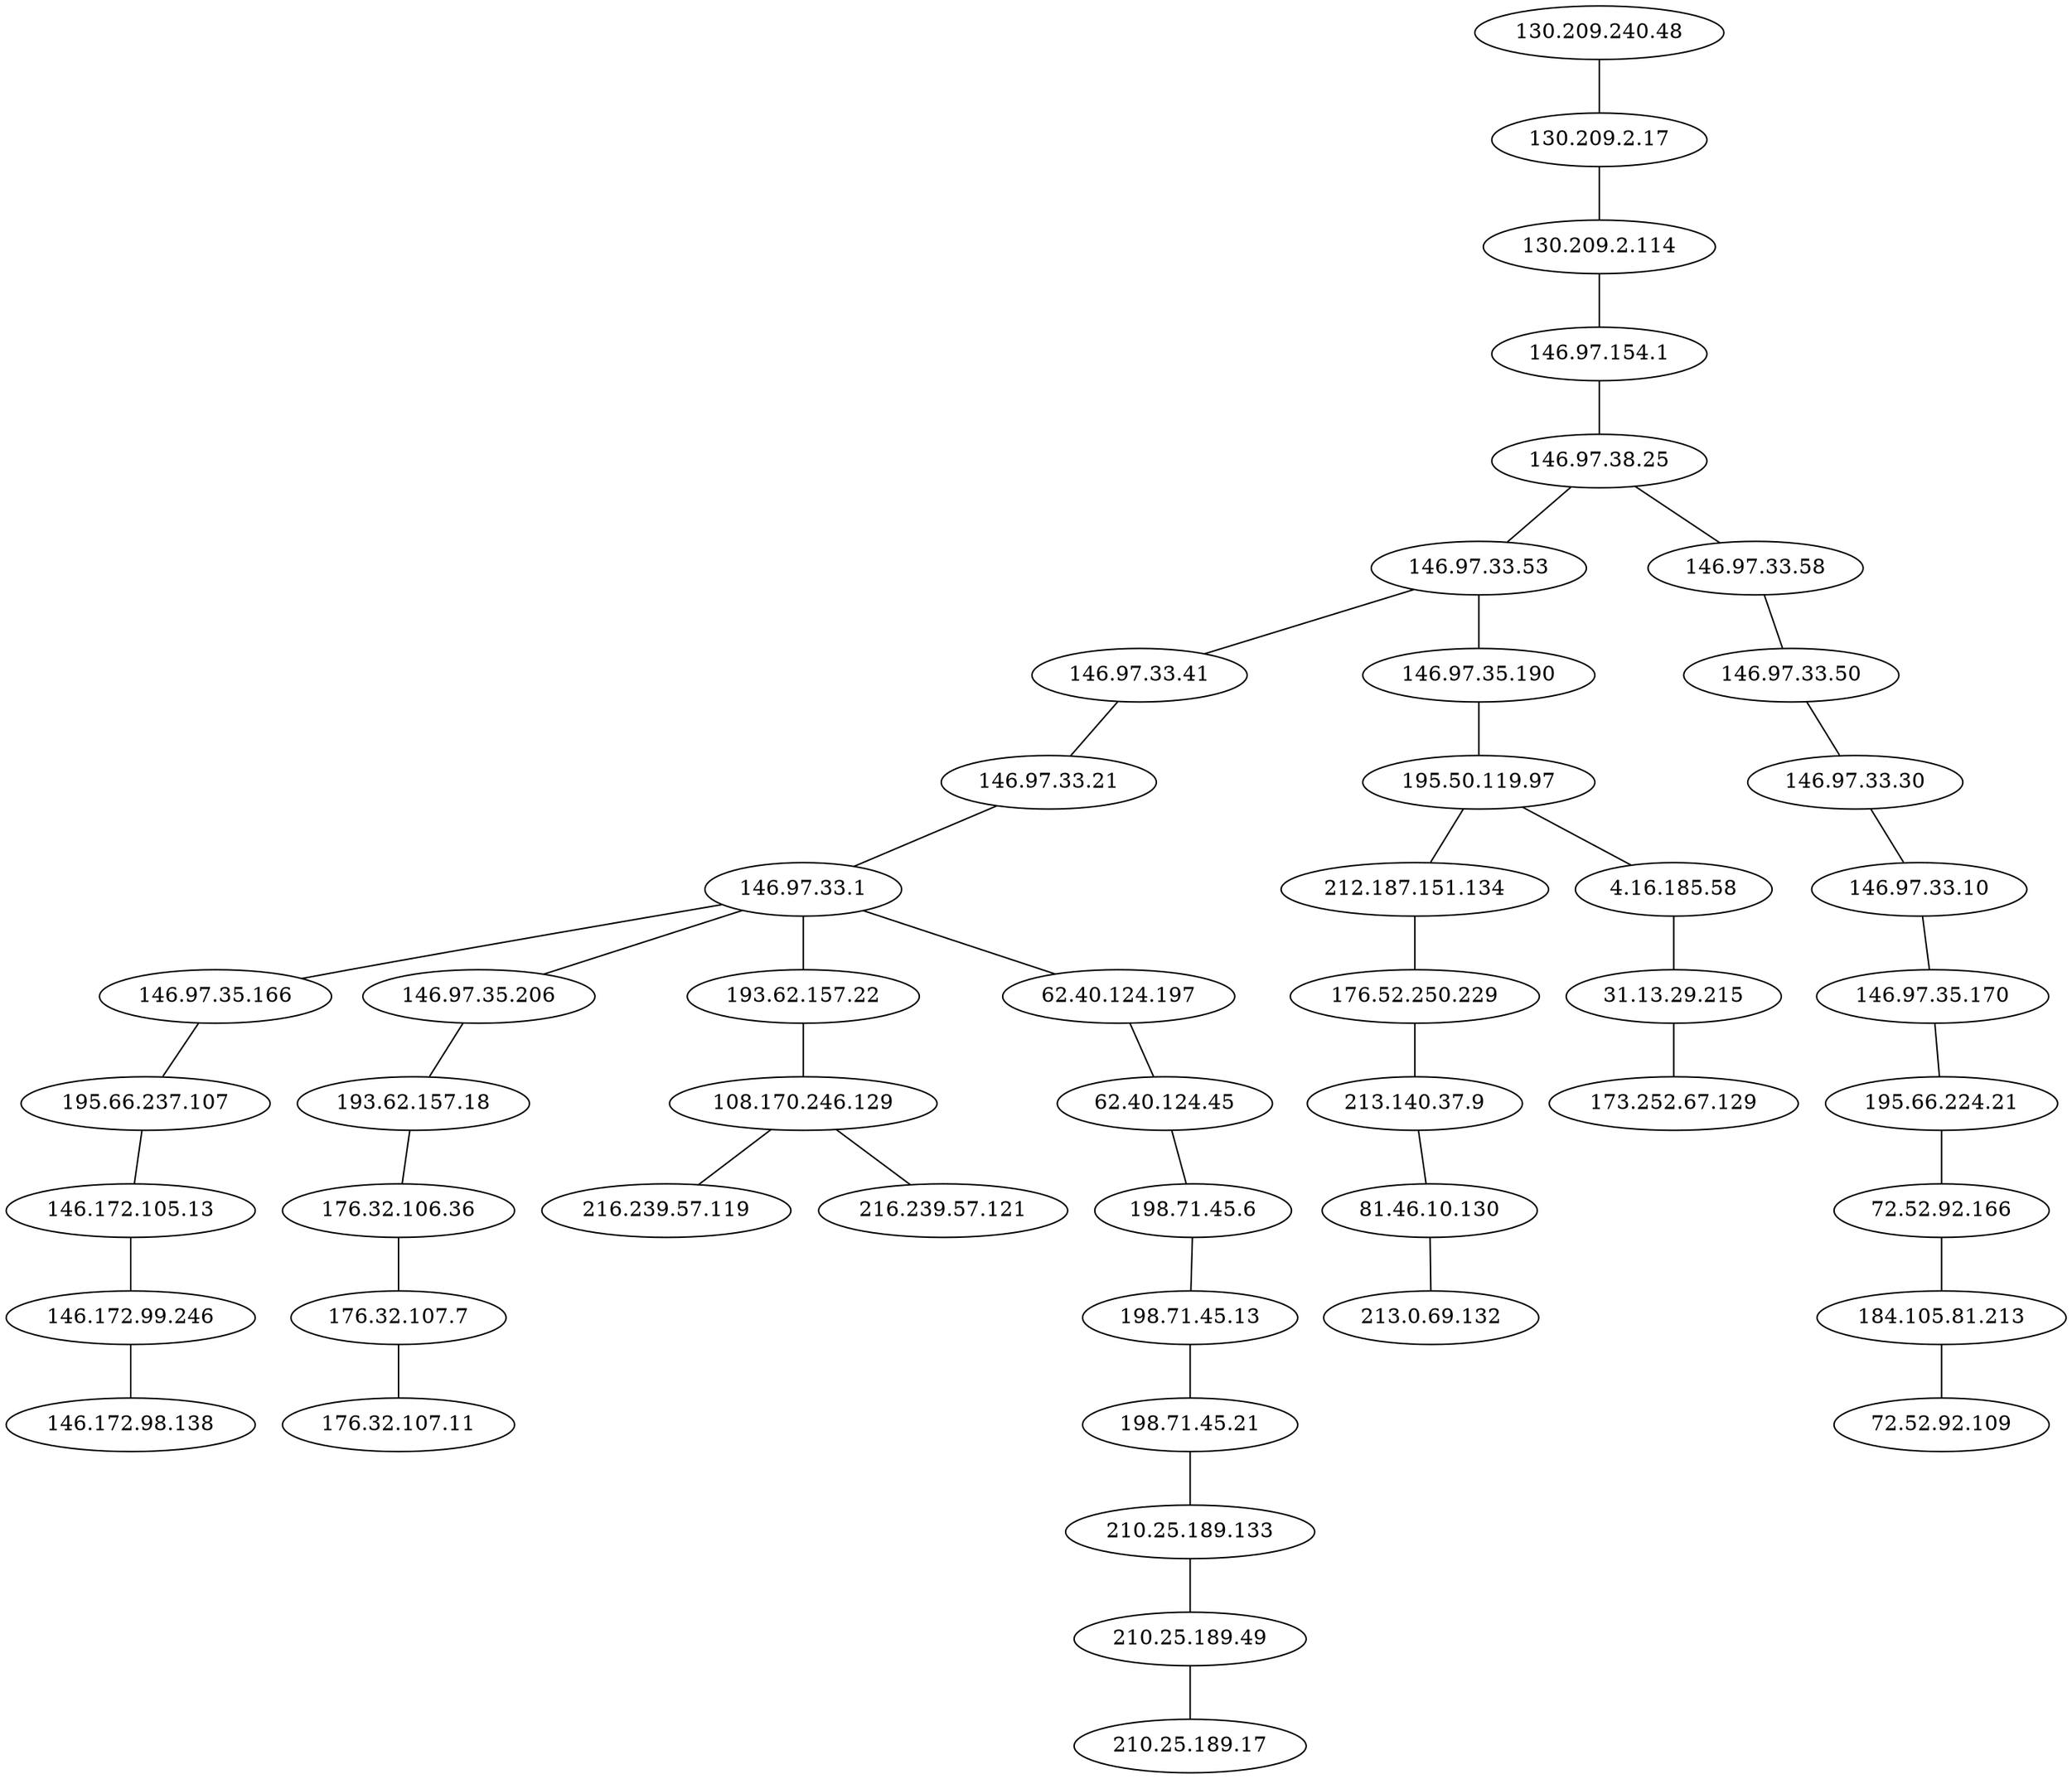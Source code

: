 graph routertopology {
"108.170.246.129"  -- "216.239.57.119"
"108.170.246.129"  -- "216.239.57.121"
"130.209.2.114"  -- "146.97.154.1"
"130.209.2.17"  -- "130.209.2.114"
"130.209.240.48"  -- "130.209.2.17"
"146.172.105.13"  -- "146.172.99.246"
"146.172.99.246"  -- "146.172.98.138"
"146.97.154.1"  -- "146.97.38.25"
"146.97.33.10"  -- "146.97.35.170"
"146.97.33.1"  -- "146.97.35.166"
"146.97.33.1"  -- "146.97.35.206"
"146.97.33.1"  -- "193.62.157.22"
"146.97.33.1"  -- "62.40.124.197"
"146.97.33.21"  -- "146.97.33.1"
"146.97.33.30"  -- "146.97.33.10"
"146.97.33.41"  -- "146.97.33.21"
"146.97.33.50"  -- "146.97.33.30"
"146.97.33.53"  -- "146.97.33.41"
"146.97.33.53"  -- "146.97.35.190"
"146.97.33.58"  -- "146.97.33.50"
"146.97.35.166"  -- "195.66.237.107"
"146.97.35.170"  -- "195.66.224.21"
"146.97.35.190"  -- "195.50.119.97"
"146.97.35.206"  -- "193.62.157.18"
"146.97.38.25"  -- "146.97.33.53"
"146.97.38.25"  -- "146.97.33.58"
"176.32.106.36"  -- "176.32.107.7"
"176.32.107.7"  -- "176.32.107.11"
"176.52.250.229"  -- "213.140.37.9"
"184.105.81.213"  -- "72.52.92.109"
"193.62.157.18"  -- "176.32.106.36"
"193.62.157.22"  -- "108.170.246.129"
"195.50.119.97"  -- "212.187.151.134"
"195.50.119.97"  -- "4.16.185.58"
"195.66.224.21"  -- "72.52.92.166"
"195.66.237.107"  -- "146.172.105.13"
"198.71.45.13"  -- "198.71.45.21"
"198.71.45.21"  -- "210.25.189.133"
"198.71.45.6"  -- "198.71.45.13"
"210.25.189.133"  -- "210.25.189.49"
"210.25.189.49"  -- "210.25.189.17"
"212.187.151.134"  -- "176.52.250.229"
"213.140.37.9"  -- "81.46.10.130"
"31.13.29.215"  -- "173.252.67.129"
"4.16.185.58"  -- "31.13.29.215"
"62.40.124.197"  -- "62.40.124.45"
"62.40.124.45"  -- "198.71.45.6"
"72.52.92.166"  -- "184.105.81.213"
"81.46.10.130"  -- "213.0.69.132"
}
